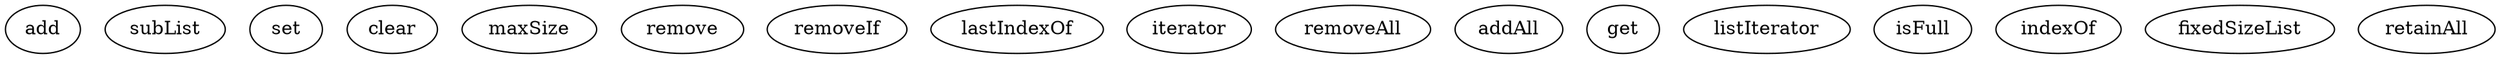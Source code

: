 digraph G {
add;
subList;
set;
clear;
maxSize;
remove;
removeIf;
lastIndexOf;
iterator;
removeAll;
addAll;
get;
listIterator;
isFull;
indexOf;
fixedSizeList;
retainAll;
}